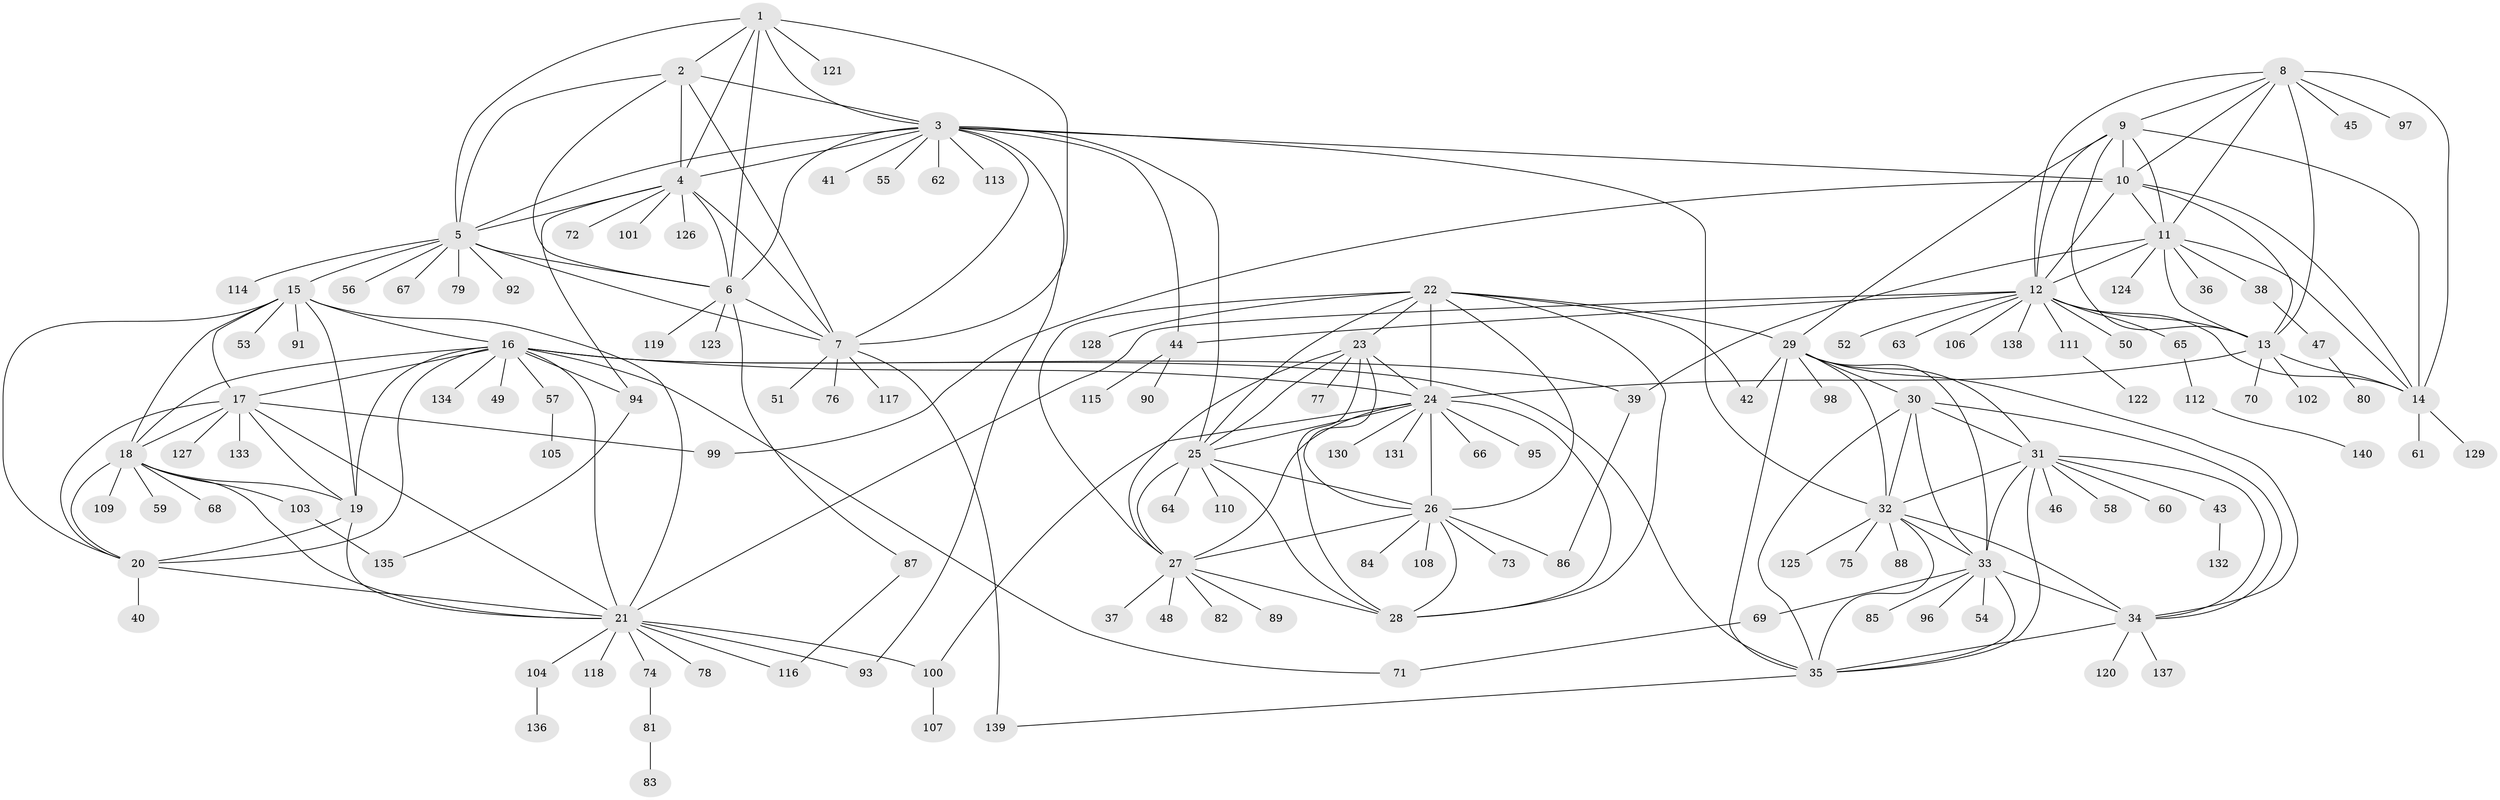 // Generated by graph-tools (version 1.1) at 2025/50/03/09/25 03:50:41]
// undirected, 140 vertices, 232 edges
graph export_dot {
graph [start="1"]
  node [color=gray90,style=filled];
  1;
  2;
  3;
  4;
  5;
  6;
  7;
  8;
  9;
  10;
  11;
  12;
  13;
  14;
  15;
  16;
  17;
  18;
  19;
  20;
  21;
  22;
  23;
  24;
  25;
  26;
  27;
  28;
  29;
  30;
  31;
  32;
  33;
  34;
  35;
  36;
  37;
  38;
  39;
  40;
  41;
  42;
  43;
  44;
  45;
  46;
  47;
  48;
  49;
  50;
  51;
  52;
  53;
  54;
  55;
  56;
  57;
  58;
  59;
  60;
  61;
  62;
  63;
  64;
  65;
  66;
  67;
  68;
  69;
  70;
  71;
  72;
  73;
  74;
  75;
  76;
  77;
  78;
  79;
  80;
  81;
  82;
  83;
  84;
  85;
  86;
  87;
  88;
  89;
  90;
  91;
  92;
  93;
  94;
  95;
  96;
  97;
  98;
  99;
  100;
  101;
  102;
  103;
  104;
  105;
  106;
  107;
  108;
  109;
  110;
  111;
  112;
  113;
  114;
  115;
  116;
  117;
  118;
  119;
  120;
  121;
  122;
  123;
  124;
  125;
  126;
  127;
  128;
  129;
  130;
  131;
  132;
  133;
  134;
  135;
  136;
  137;
  138;
  139;
  140;
  1 -- 2;
  1 -- 3;
  1 -- 4;
  1 -- 5;
  1 -- 6;
  1 -- 7;
  1 -- 121;
  2 -- 3;
  2 -- 4;
  2 -- 5;
  2 -- 6;
  2 -- 7;
  3 -- 4;
  3 -- 5;
  3 -- 6;
  3 -- 7;
  3 -- 10;
  3 -- 25;
  3 -- 32;
  3 -- 41;
  3 -- 44;
  3 -- 55;
  3 -- 62;
  3 -- 93;
  3 -- 113;
  4 -- 5;
  4 -- 6;
  4 -- 7;
  4 -- 72;
  4 -- 94;
  4 -- 101;
  4 -- 126;
  5 -- 6;
  5 -- 7;
  5 -- 15;
  5 -- 56;
  5 -- 67;
  5 -- 79;
  5 -- 92;
  5 -- 114;
  6 -- 7;
  6 -- 87;
  6 -- 119;
  6 -- 123;
  7 -- 51;
  7 -- 76;
  7 -- 117;
  7 -- 139;
  8 -- 9;
  8 -- 10;
  8 -- 11;
  8 -- 12;
  8 -- 13;
  8 -- 14;
  8 -- 45;
  8 -- 97;
  9 -- 10;
  9 -- 11;
  9 -- 12;
  9 -- 13;
  9 -- 14;
  9 -- 29;
  10 -- 11;
  10 -- 12;
  10 -- 13;
  10 -- 14;
  10 -- 99;
  11 -- 12;
  11 -- 13;
  11 -- 14;
  11 -- 36;
  11 -- 38;
  11 -- 39;
  11 -- 124;
  12 -- 13;
  12 -- 14;
  12 -- 21;
  12 -- 44;
  12 -- 50;
  12 -- 52;
  12 -- 63;
  12 -- 65;
  12 -- 106;
  12 -- 111;
  12 -- 138;
  13 -- 14;
  13 -- 24;
  13 -- 70;
  13 -- 102;
  14 -- 61;
  14 -- 129;
  15 -- 16;
  15 -- 17;
  15 -- 18;
  15 -- 19;
  15 -- 20;
  15 -- 21;
  15 -- 53;
  15 -- 91;
  16 -- 17;
  16 -- 18;
  16 -- 19;
  16 -- 20;
  16 -- 21;
  16 -- 24;
  16 -- 35;
  16 -- 39;
  16 -- 49;
  16 -- 57;
  16 -- 71;
  16 -- 94;
  16 -- 134;
  17 -- 18;
  17 -- 19;
  17 -- 20;
  17 -- 21;
  17 -- 99;
  17 -- 127;
  17 -- 133;
  18 -- 19;
  18 -- 20;
  18 -- 21;
  18 -- 59;
  18 -- 68;
  18 -- 103;
  18 -- 109;
  19 -- 20;
  19 -- 21;
  20 -- 21;
  20 -- 40;
  21 -- 74;
  21 -- 78;
  21 -- 93;
  21 -- 100;
  21 -- 104;
  21 -- 116;
  21 -- 118;
  22 -- 23;
  22 -- 24;
  22 -- 25;
  22 -- 26;
  22 -- 27;
  22 -- 28;
  22 -- 29;
  22 -- 42;
  22 -- 128;
  23 -- 24;
  23 -- 25;
  23 -- 26;
  23 -- 27;
  23 -- 28;
  23 -- 77;
  24 -- 25;
  24 -- 26;
  24 -- 27;
  24 -- 28;
  24 -- 66;
  24 -- 95;
  24 -- 100;
  24 -- 130;
  24 -- 131;
  25 -- 26;
  25 -- 27;
  25 -- 28;
  25 -- 64;
  25 -- 110;
  26 -- 27;
  26 -- 28;
  26 -- 73;
  26 -- 84;
  26 -- 86;
  26 -- 108;
  27 -- 28;
  27 -- 37;
  27 -- 48;
  27 -- 82;
  27 -- 89;
  29 -- 30;
  29 -- 31;
  29 -- 32;
  29 -- 33;
  29 -- 34;
  29 -- 35;
  29 -- 42;
  29 -- 98;
  30 -- 31;
  30 -- 32;
  30 -- 33;
  30 -- 34;
  30 -- 35;
  31 -- 32;
  31 -- 33;
  31 -- 34;
  31 -- 35;
  31 -- 43;
  31 -- 46;
  31 -- 58;
  31 -- 60;
  32 -- 33;
  32 -- 34;
  32 -- 35;
  32 -- 75;
  32 -- 88;
  32 -- 125;
  33 -- 34;
  33 -- 35;
  33 -- 54;
  33 -- 69;
  33 -- 85;
  33 -- 96;
  34 -- 35;
  34 -- 120;
  34 -- 137;
  35 -- 139;
  38 -- 47;
  39 -- 86;
  43 -- 132;
  44 -- 90;
  44 -- 115;
  47 -- 80;
  57 -- 105;
  65 -- 112;
  69 -- 71;
  74 -- 81;
  81 -- 83;
  87 -- 116;
  94 -- 135;
  100 -- 107;
  103 -- 135;
  104 -- 136;
  111 -- 122;
  112 -- 140;
}
